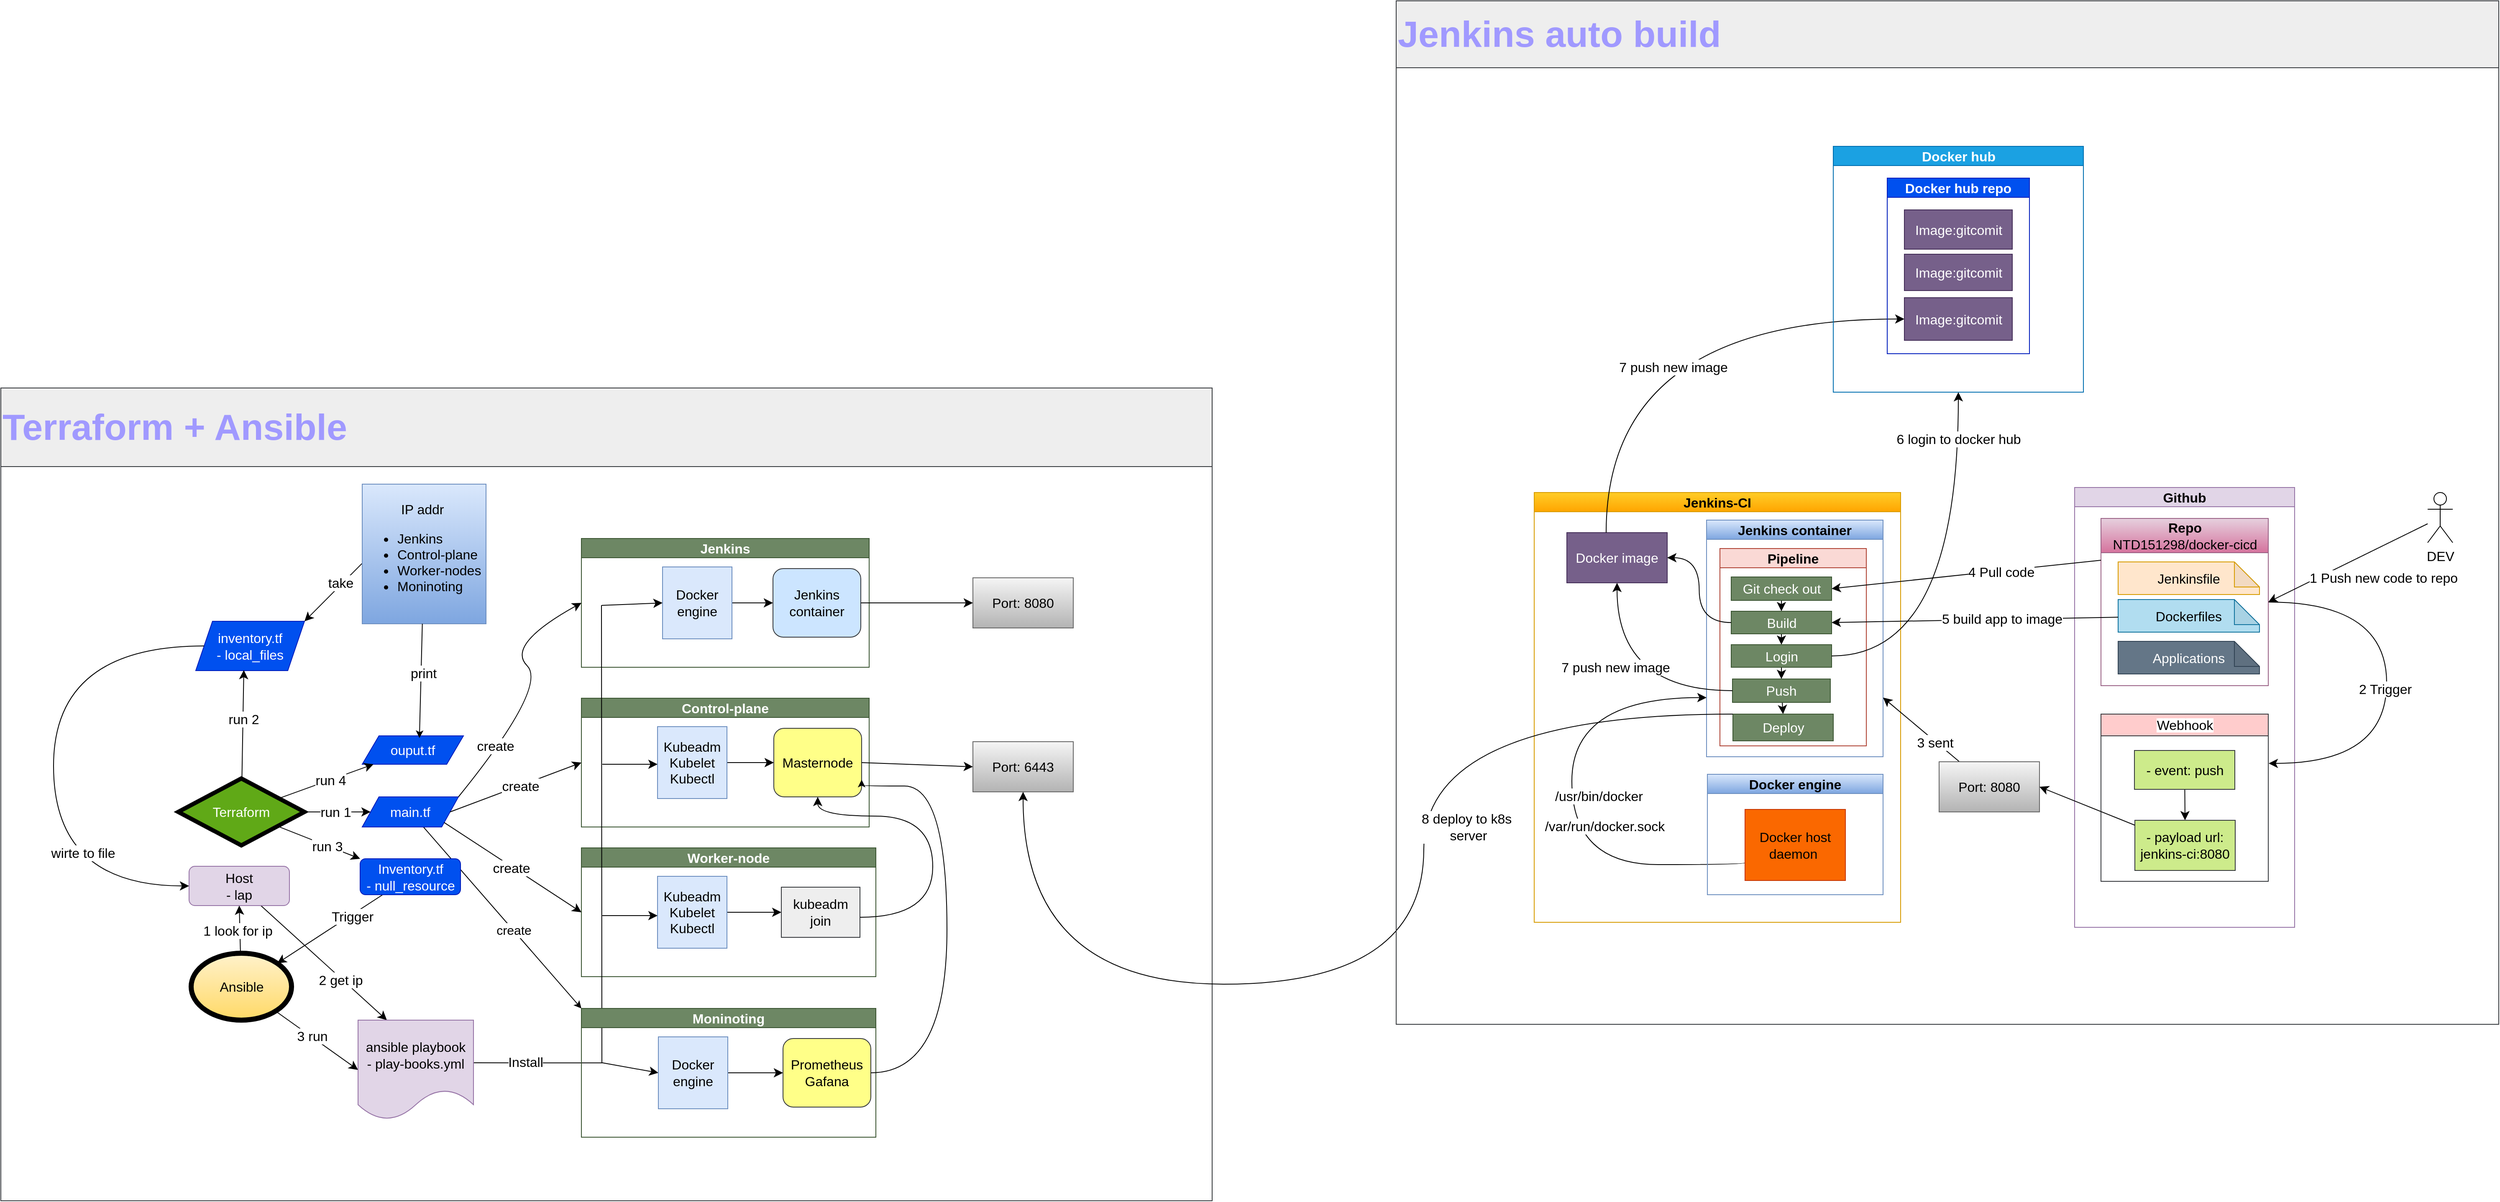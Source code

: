 <mxfile version="22.0.8" type="github">
  <diagram name="Page-1" id="xT8ze41-RCwNz_QJePFk">
    <mxGraphModel dx="4800" dy="4390" grid="0" gridSize="10" guides="1" tooltips="1" connect="1" arrows="1" fold="1" page="0" pageScale="1" pageWidth="850" pageHeight="1100" math="0" shadow="0">
      <root>
        <mxCell id="0" />
        <mxCell id="1" parent="0" />
        <mxCell id="2uOCHiN7XDiaNaDFMzxa-1" value="&lt;font color=&quot;#a099ff&quot; style=&quot;font-size: 44px;&quot;&gt;Terraform + Ansible&lt;/font&gt;" style="swimlane;whiteSpace=wrap;html=1;fontSize=16;startSize=94;align=left;fillColor=#eeeeee;strokeColor=#36393d;" vertex="1" parent="1">
          <mxGeometry x="-306" y="-1410" width="1448" height="972" as="geometry" />
        </mxCell>
        <mxCell id="2uOCHiN7XDiaNaDFMzxa-2" value="Terraform" style="rhombus;whiteSpace=wrap;html=1;fontSize=16;fillColor=#60a917;strokeColor=#000000;fontColor=#ffffff;strokeWidth=5;" vertex="1" parent="2uOCHiN7XDiaNaDFMzxa-1">
          <mxGeometry x="212" y="467" width="151" height="80" as="geometry" />
        </mxCell>
        <mxCell id="2uOCHiN7XDiaNaDFMzxa-3" value="Ansible" style="ellipse;whiteSpace=wrap;html=1;fontSize=16;fillColor=#fff2cc;strokeColor=#000000;gradientColor=#ffd966;strokeWidth=6;" vertex="1" parent="2uOCHiN7XDiaNaDFMzxa-1">
          <mxGeometry x="227.5" y="676" width="120" height="80" as="geometry" />
        </mxCell>
        <mxCell id="2uOCHiN7XDiaNaDFMzxa-4" style="rounded=0;orthogonalLoop=1;jettySize=auto;html=1;entryX=0;entryY=0;entryDx=0;entryDy=0;" edge="1" parent="2uOCHiN7XDiaNaDFMzxa-1" source="2uOCHiN7XDiaNaDFMzxa-6" target="2uOCHiN7XDiaNaDFMzxa-61">
          <mxGeometry relative="1" as="geometry" />
        </mxCell>
        <mxCell id="2uOCHiN7XDiaNaDFMzxa-5" value="&lt;font style=&quot;font-size: 15px;&quot;&gt;create&lt;/font&gt;" style="edgeLabel;html=1;align=center;verticalAlign=middle;resizable=0;points=[];" vertex="1" connectable="0" parent="2uOCHiN7XDiaNaDFMzxa-4">
          <mxGeometry x="0.136" y="1" relative="1" as="geometry">
            <mxPoint as="offset" />
          </mxGeometry>
        </mxCell>
        <mxCell id="2uOCHiN7XDiaNaDFMzxa-6" value="main.tf" style="shape=parallelogram;perimeter=parallelogramPerimeter;whiteSpace=wrap;html=1;fixedSize=1;fontSize=16;fillColor=#0050ef;fontColor=#ffffff;strokeColor=#001DBC;" vertex="1" parent="2uOCHiN7XDiaNaDFMzxa-1">
          <mxGeometry x="432" y="489" width="115" height="36" as="geometry" />
        </mxCell>
        <mxCell id="2uOCHiN7XDiaNaDFMzxa-7" value="r" style="edgeStyle=none;curved=1;rounded=0;orthogonalLoop=1;jettySize=auto;html=1;fontSize=12;startSize=8;endSize=8;" edge="1" parent="2uOCHiN7XDiaNaDFMzxa-1" source="2uOCHiN7XDiaNaDFMzxa-2" target="2uOCHiN7XDiaNaDFMzxa-6">
          <mxGeometry relative="1" as="geometry" />
        </mxCell>
        <mxCell id="2uOCHiN7XDiaNaDFMzxa-8" value="run 1" style="edgeLabel;html=1;align=center;verticalAlign=middle;resizable=0;points=[];fontSize=16;" vertex="1" connectable="0" parent="2uOCHiN7XDiaNaDFMzxa-7">
          <mxGeometry x="-0.102" relative="1" as="geometry">
            <mxPoint x="1" as="offset" />
          </mxGeometry>
        </mxCell>
        <mxCell id="2uOCHiN7XDiaNaDFMzxa-9" value="Jenkins" style="swimlane;whiteSpace=wrap;html=1;fontSize=16;fillColor=#6d8764;strokeColor=#3A5431;fontColor=#ffffff;" vertex="1" parent="2uOCHiN7XDiaNaDFMzxa-1">
          <mxGeometry x="694" y="180" width="344" height="154" as="geometry" />
        </mxCell>
        <mxCell id="2uOCHiN7XDiaNaDFMzxa-10" style="edgeStyle=none;curved=1;rounded=0;orthogonalLoop=1;jettySize=auto;html=1;entryX=0;entryY=0.5;entryDx=0;entryDy=0;fontSize=12;startSize=8;endSize=8;" edge="1" parent="2uOCHiN7XDiaNaDFMzxa-9" source="2uOCHiN7XDiaNaDFMzxa-11" target="2uOCHiN7XDiaNaDFMzxa-12">
          <mxGeometry relative="1" as="geometry" />
        </mxCell>
        <mxCell id="2uOCHiN7XDiaNaDFMzxa-11" value="Docker engine" style="rounded=0;whiteSpace=wrap;html=1;fontSize=16;fillColor=#dae8fc;strokeColor=#6c8ebf;" vertex="1" parent="2uOCHiN7XDiaNaDFMzxa-9">
          <mxGeometry x="97" y="34" width="83" height="86" as="geometry" />
        </mxCell>
        <mxCell id="2uOCHiN7XDiaNaDFMzxa-12" value="Jenkins container" style="rounded=1;whiteSpace=wrap;html=1;fontSize=16;fillColor=#cce5ff;strokeColor=#36393d;" vertex="1" parent="2uOCHiN7XDiaNaDFMzxa-9">
          <mxGeometry x="229" y="36" width="105" height="82" as="geometry" />
        </mxCell>
        <mxCell id="2uOCHiN7XDiaNaDFMzxa-13" value="" style="endArrow=classic;html=1;rounded=0;fontSize=12;startSize=8;endSize=8;curved=1;entryX=0;entryY=0.5;entryDx=0;entryDy=0;" edge="1" parent="2uOCHiN7XDiaNaDFMzxa-9" target="2uOCHiN7XDiaNaDFMzxa-11">
          <mxGeometry width="50" height="50" relative="1" as="geometry">
            <mxPoint x="24" y="80" as="sourcePoint" />
            <mxPoint x="74" y="15" as="targetPoint" />
          </mxGeometry>
        </mxCell>
        <mxCell id="2uOCHiN7XDiaNaDFMzxa-14" value="Port: 8080" style="rounded=0;whiteSpace=wrap;html=1;fontSize=16;fillColor=#f5f5f5;gradientColor=#b3b3b3;strokeColor=#666666;" vertex="1" parent="2uOCHiN7XDiaNaDFMzxa-1">
          <mxGeometry x="1162" y="227" width="120" height="60" as="geometry" />
        </mxCell>
        <mxCell id="2uOCHiN7XDiaNaDFMzxa-15" style="edgeStyle=none;curved=1;rounded=0;orthogonalLoop=1;jettySize=auto;html=1;fontSize=12;startSize=8;endSize=8;entryX=0;entryY=0.5;entryDx=0;entryDy=0;" edge="1" parent="2uOCHiN7XDiaNaDFMzxa-1" source="2uOCHiN7XDiaNaDFMzxa-12" target="2uOCHiN7XDiaNaDFMzxa-14">
          <mxGeometry relative="1" as="geometry">
            <mxPoint x="1062" y="364" as="targetPoint" />
          </mxGeometry>
        </mxCell>
        <mxCell id="2uOCHiN7XDiaNaDFMzxa-16" value="Control-plane" style="swimlane;whiteSpace=wrap;html=1;fontSize=16;fillColor=#6d8764;fontColor=#ffffff;strokeColor=#3A5431;" vertex="1" parent="2uOCHiN7XDiaNaDFMzxa-1">
          <mxGeometry x="694" y="371" width="344" height="154" as="geometry" />
        </mxCell>
        <mxCell id="2uOCHiN7XDiaNaDFMzxa-17" style="edgeStyle=none;curved=1;rounded=0;orthogonalLoop=1;jettySize=auto;html=1;entryX=0;entryY=0.5;entryDx=0;entryDy=0;fontSize=12;startSize=8;endSize=8;" edge="1" parent="2uOCHiN7XDiaNaDFMzxa-16" source="2uOCHiN7XDiaNaDFMzxa-18" target="2uOCHiN7XDiaNaDFMzxa-19">
          <mxGeometry relative="1" as="geometry" />
        </mxCell>
        <mxCell id="2uOCHiN7XDiaNaDFMzxa-18" value="Kubeadm&lt;br&gt;Kubelet&lt;br&gt;Kubectl" style="rounded=0;whiteSpace=wrap;html=1;fontSize=16;fillColor=#dae8fc;strokeColor=#6c8ebf;" vertex="1" parent="2uOCHiN7XDiaNaDFMzxa-16">
          <mxGeometry x="91" y="34" width="83" height="86" as="geometry" />
        </mxCell>
        <mxCell id="2uOCHiN7XDiaNaDFMzxa-19" value="Masternode" style="rounded=1;whiteSpace=wrap;html=1;fontSize=16;fillColor=#ffff88;strokeColor=#36393d;" vertex="1" parent="2uOCHiN7XDiaNaDFMzxa-16">
          <mxGeometry x="230" y="36" width="105" height="82" as="geometry" />
        </mxCell>
        <mxCell id="2uOCHiN7XDiaNaDFMzxa-20" value="" style="endArrow=classic;html=1;rounded=0;fontSize=12;startSize=8;endSize=8;curved=1;" edge="1" parent="2uOCHiN7XDiaNaDFMzxa-16">
          <mxGeometry width="50" height="50" relative="1" as="geometry">
            <mxPoint x="25" y="79" as="sourcePoint" />
            <mxPoint x="91" y="79" as="targetPoint" />
          </mxGeometry>
        </mxCell>
        <mxCell id="2uOCHiN7XDiaNaDFMzxa-21" style="edgeStyle=none;curved=1;rounded=0;orthogonalLoop=1;jettySize=auto;html=1;entryX=0;entryY=0.5;entryDx=0;entryDy=0;fontSize=12;startSize=8;endSize=8;exitX=1;exitY=0.5;exitDx=0;exitDy=0;" edge="1" parent="2uOCHiN7XDiaNaDFMzxa-1" source="2uOCHiN7XDiaNaDFMzxa-6" target="2uOCHiN7XDiaNaDFMzxa-16">
          <mxGeometry relative="1" as="geometry" />
        </mxCell>
        <mxCell id="2uOCHiN7XDiaNaDFMzxa-22" value="create" style="edgeLabel;html=1;align=center;verticalAlign=middle;resizable=0;points=[];fontSize=16;" vertex="1" connectable="0" parent="2uOCHiN7XDiaNaDFMzxa-21">
          <mxGeometry x="0.06" relative="1" as="geometry">
            <mxPoint as="offset" />
          </mxGeometry>
        </mxCell>
        <mxCell id="2uOCHiN7XDiaNaDFMzxa-23" value="" style="curved=1;endArrow=classic;html=1;rounded=0;fontSize=12;startSize=8;endSize=8;exitX=1;exitY=0;exitDx=0;exitDy=0;entryX=0;entryY=0.5;entryDx=0;entryDy=0;" edge="1" parent="2uOCHiN7XDiaNaDFMzxa-1" source="2uOCHiN7XDiaNaDFMzxa-6" target="2uOCHiN7XDiaNaDFMzxa-9">
          <mxGeometry width="50" height="50" relative="1" as="geometry">
            <mxPoint x="604" y="357" as="sourcePoint" />
            <mxPoint x="654" y="307" as="targetPoint" />
            <Array as="points">
              <mxPoint x="654" y="357" />
              <mxPoint x="604" y="307" />
            </Array>
          </mxGeometry>
        </mxCell>
        <mxCell id="2uOCHiN7XDiaNaDFMzxa-24" value="create" style="edgeLabel;html=1;align=center;verticalAlign=middle;resizable=0;points=[];fontSize=16;" vertex="1" connectable="0" parent="2uOCHiN7XDiaNaDFMzxa-23">
          <mxGeometry x="-0.562" y="5" relative="1" as="geometry">
            <mxPoint as="offset" />
          </mxGeometry>
        </mxCell>
        <mxCell id="2uOCHiN7XDiaNaDFMzxa-25" value="Worker-node" style="swimlane;whiteSpace=wrap;html=1;fontSize=16;fillColor=#6d8764;fontColor=#ffffff;strokeColor=#3A5431;" vertex="1" parent="2uOCHiN7XDiaNaDFMzxa-1">
          <mxGeometry x="694" y="550" width="352" height="154" as="geometry" />
        </mxCell>
        <mxCell id="2uOCHiN7XDiaNaDFMzxa-26" style="edgeStyle=none;curved=1;rounded=0;orthogonalLoop=1;jettySize=auto;html=1;entryX=0;entryY=0.5;entryDx=0;entryDy=0;fontSize=12;startSize=8;endSize=8;" edge="1" parent="2uOCHiN7XDiaNaDFMzxa-25" source="2uOCHiN7XDiaNaDFMzxa-27" target="2uOCHiN7XDiaNaDFMzxa-28">
          <mxGeometry relative="1" as="geometry">
            <mxPoint x="230" y="77.0" as="targetPoint" />
          </mxGeometry>
        </mxCell>
        <mxCell id="2uOCHiN7XDiaNaDFMzxa-27" value="Kubeadm&lt;br&gt;Kubelet&lt;br&gt;Kubectl" style="rounded=0;whiteSpace=wrap;html=1;fontSize=16;fillColor=#dae8fc;strokeColor=#6c8ebf;" vertex="1" parent="2uOCHiN7XDiaNaDFMzxa-25">
          <mxGeometry x="91" y="34" width="83" height="86" as="geometry" />
        </mxCell>
        <mxCell id="2uOCHiN7XDiaNaDFMzxa-28" value="kubeadm join" style="rounded=0;whiteSpace=wrap;html=1;fontSize=16;fillColor=#eeeeee;strokeColor=#36393d;" vertex="1" parent="2uOCHiN7XDiaNaDFMzxa-25">
          <mxGeometry x="239" y="47" width="94" height="60" as="geometry" />
        </mxCell>
        <mxCell id="2uOCHiN7XDiaNaDFMzxa-29" value="" style="endArrow=classic;html=1;rounded=0;fontSize=12;startSize=8;endSize=8;curved=1;" edge="1" parent="2uOCHiN7XDiaNaDFMzxa-25">
          <mxGeometry width="50" height="50" relative="1" as="geometry">
            <mxPoint x="25" y="81" as="sourcePoint" />
            <mxPoint x="91" y="81" as="targetPoint" />
          </mxGeometry>
        </mxCell>
        <mxCell id="2uOCHiN7XDiaNaDFMzxa-30" style="edgeStyle=none;curved=1;rounded=0;orthogonalLoop=1;jettySize=auto;html=1;exitX=1;exitY=1;exitDx=0;exitDy=0;entryX=0;entryY=0.5;entryDx=0;entryDy=0;fontSize=12;startSize=8;endSize=8;" edge="1" parent="2uOCHiN7XDiaNaDFMzxa-1" source="2uOCHiN7XDiaNaDFMzxa-6" target="2uOCHiN7XDiaNaDFMzxa-25">
          <mxGeometry relative="1" as="geometry" />
        </mxCell>
        <mxCell id="2uOCHiN7XDiaNaDFMzxa-31" value="create" style="edgeLabel;html=1;align=center;verticalAlign=middle;resizable=0;points=[];fontSize=16;" vertex="1" connectable="0" parent="2uOCHiN7XDiaNaDFMzxa-30">
          <mxGeometry x="-0.018" y="-1" relative="1" as="geometry">
            <mxPoint as="offset" />
          </mxGeometry>
        </mxCell>
        <mxCell id="2uOCHiN7XDiaNaDFMzxa-32" value="Port: 6443" style="rounded=0;whiteSpace=wrap;html=1;fontSize=16;fillColor=#f5f5f5;gradientColor=#b3b3b3;strokeColor=#666666;" vertex="1" parent="2uOCHiN7XDiaNaDFMzxa-1">
          <mxGeometry x="1162" y="423" width="120" height="60" as="geometry" />
        </mxCell>
        <mxCell id="2uOCHiN7XDiaNaDFMzxa-33" style="edgeStyle=none;curved=1;rounded=0;orthogonalLoop=1;jettySize=auto;html=1;fontSize=12;startSize=8;endSize=8;entryX=0;entryY=0.5;entryDx=0;entryDy=0;exitX=1;exitY=0.5;exitDx=0;exitDy=0;" edge="1" parent="2uOCHiN7XDiaNaDFMzxa-1" source="2uOCHiN7XDiaNaDFMzxa-19" target="2uOCHiN7XDiaNaDFMzxa-32">
          <mxGeometry relative="1" as="geometry">
            <mxPoint x="1062" y="560" as="targetPoint" />
            <mxPoint x="1044" y="453" as="sourcePoint" />
          </mxGeometry>
        </mxCell>
        <mxCell id="2uOCHiN7XDiaNaDFMzxa-34" style="edgeStyle=orthogonalEdgeStyle;rounded=0;orthogonalLoop=1;jettySize=auto;html=1;fontSize=12;startSize=8;endSize=8;curved=1;entryX=0.5;entryY=1;entryDx=0;entryDy=0;" edge="1" parent="2uOCHiN7XDiaNaDFMzxa-1" source="2uOCHiN7XDiaNaDFMzxa-28" target="2uOCHiN7XDiaNaDFMzxa-19">
          <mxGeometry relative="1" as="geometry">
            <mxPoint x="1113" y="512" as="targetPoint" />
            <Array as="points">
              <mxPoint x="1114" y="633" />
              <mxPoint x="1114" y="512" />
              <mxPoint x="976" y="512" />
            </Array>
          </mxGeometry>
        </mxCell>
        <mxCell id="2uOCHiN7XDiaNaDFMzxa-35" value="inventory.tf&lt;br&gt;- local_files" style="shape=parallelogram;perimeter=parallelogramPerimeter;whiteSpace=wrap;html=1;fixedSize=1;fontSize=16;fillColor=#0050ef;strokeColor=#001DBC;fontColor=#ffffff;" vertex="1" parent="2uOCHiN7XDiaNaDFMzxa-1">
          <mxGeometry x="233" y="279" width="130" height="59" as="geometry" />
        </mxCell>
        <mxCell id="2uOCHiN7XDiaNaDFMzxa-36" style="edgeStyle=none;curved=1;rounded=0;orthogonalLoop=1;jettySize=auto;html=1;entryX=0.442;entryY=0.989;entryDx=0;entryDy=0;entryPerimeter=0;fontSize=12;startSize=8;endSize=8;" edge="1" parent="2uOCHiN7XDiaNaDFMzxa-1" source="2uOCHiN7XDiaNaDFMzxa-2" target="2uOCHiN7XDiaNaDFMzxa-35">
          <mxGeometry relative="1" as="geometry" />
        </mxCell>
        <mxCell id="2uOCHiN7XDiaNaDFMzxa-37" value="run 2" style="edgeLabel;html=1;align=center;verticalAlign=middle;resizable=0;points=[];fontSize=16;" vertex="1" connectable="0" parent="2uOCHiN7XDiaNaDFMzxa-36">
          <mxGeometry x="0.106" relative="1" as="geometry">
            <mxPoint as="offset" />
          </mxGeometry>
        </mxCell>
        <mxCell id="2uOCHiN7XDiaNaDFMzxa-38" style="edgeStyle=none;curved=1;rounded=0;orthogonalLoop=1;jettySize=auto;html=1;entryX=1;entryY=0;entryDx=0;entryDy=0;fontSize=12;startSize=8;endSize=8;exitX=0.013;exitY=0.555;exitDx=0;exitDy=0;exitPerimeter=0;" edge="1" parent="2uOCHiN7XDiaNaDFMzxa-1" source="2uOCHiN7XDiaNaDFMzxa-40" target="2uOCHiN7XDiaNaDFMzxa-35">
          <mxGeometry relative="1" as="geometry" />
        </mxCell>
        <mxCell id="2uOCHiN7XDiaNaDFMzxa-39" value="take" style="edgeLabel;html=1;align=center;verticalAlign=middle;resizable=0;points=[];fontSize=16;" vertex="1" connectable="0" parent="2uOCHiN7XDiaNaDFMzxa-38">
          <mxGeometry x="-0.232" y="-2" relative="1" as="geometry">
            <mxPoint y="-1" as="offset" />
          </mxGeometry>
        </mxCell>
        <mxCell id="2uOCHiN7XDiaNaDFMzxa-40" value="&lt;div style=&quot;text-align: center;&quot;&gt;&lt;span style=&quot;background-color: initial;&quot;&gt;IP addr&lt;/span&gt;&lt;/div&gt;&lt;ul&gt;&lt;li&gt;&lt;span style=&quot;background-color: initial;&quot;&gt;Jenkins&lt;/span&gt;&lt;/li&gt;&lt;li&gt;&lt;span style=&quot;background-color: initial;&quot;&gt;Control-plane&lt;/span&gt;&lt;/li&gt;&lt;li&gt;&lt;span style=&quot;background-color: initial;&quot;&gt;Worker-nodes&lt;/span&gt;&lt;/li&gt;&lt;li&gt;&lt;span style=&quot;background-color: initial;&quot;&gt;Moninoting&lt;/span&gt;&lt;/li&gt;&lt;/ul&gt;" style="rounded=0;whiteSpace=wrap;html=1;fontSize=16;fillColor=#dae8fc;gradientColor=#7ea6e0;strokeColor=#6c8ebf;align=left;" vertex="1" parent="2uOCHiN7XDiaNaDFMzxa-1">
          <mxGeometry x="432" y="115" width="148" height="167" as="geometry" />
        </mxCell>
        <mxCell id="2uOCHiN7XDiaNaDFMzxa-41" style="edgeStyle=none;curved=1;rounded=0;orthogonalLoop=1;jettySize=auto;html=1;fontSize=12;startSize=8;endSize=8;entryX=0.25;entryY=0;entryDx=0;entryDy=0;" edge="1" parent="2uOCHiN7XDiaNaDFMzxa-1" source="2uOCHiN7XDiaNaDFMzxa-43" target="2uOCHiN7XDiaNaDFMzxa-60">
          <mxGeometry relative="1" as="geometry">
            <mxPoint x="458" y="702.731" as="targetPoint" />
          </mxGeometry>
        </mxCell>
        <mxCell id="2uOCHiN7XDiaNaDFMzxa-42" value="2 get ip" style="edgeLabel;html=1;align=center;verticalAlign=middle;resizable=0;points=[];fontSize=16;" vertex="1" connectable="0" parent="2uOCHiN7XDiaNaDFMzxa-41">
          <mxGeometry x="0.282" y="-2" relative="1" as="geometry">
            <mxPoint y="-1" as="offset" />
          </mxGeometry>
        </mxCell>
        <mxCell id="2uOCHiN7XDiaNaDFMzxa-43" value="Host&lt;br&gt;- lap" style="rounded=1;whiteSpace=wrap;html=1;fontSize=16;fillColor=#e1d5e7;strokeColor=#9673a6;" vertex="1" parent="2uOCHiN7XDiaNaDFMzxa-1">
          <mxGeometry x="225" y="572" width="120" height="47" as="geometry" />
        </mxCell>
        <mxCell id="2uOCHiN7XDiaNaDFMzxa-44" style="edgeStyle=none;curved=1;rounded=0;orthogonalLoop=1;jettySize=auto;html=1;entryX=0.5;entryY=1;entryDx=0;entryDy=0;fontSize=12;startSize=8;endSize=8;" edge="1" parent="2uOCHiN7XDiaNaDFMzxa-1" source="2uOCHiN7XDiaNaDFMzxa-3" target="2uOCHiN7XDiaNaDFMzxa-43">
          <mxGeometry relative="1" as="geometry" />
        </mxCell>
        <mxCell id="2uOCHiN7XDiaNaDFMzxa-45" value="1 look for ip" style="edgeLabel;html=1;align=center;verticalAlign=middle;resizable=0;points=[];fontSize=16;" vertex="1" connectable="0" parent="2uOCHiN7XDiaNaDFMzxa-44">
          <mxGeometry x="-0.031" y="3" relative="1" as="geometry">
            <mxPoint as="offset" />
          </mxGeometry>
        </mxCell>
        <mxCell id="2uOCHiN7XDiaNaDFMzxa-46" style="edgeStyle=orthogonalEdgeStyle;curved=1;rounded=0;orthogonalLoop=1;jettySize=auto;html=1;fontSize=12;startSize=8;endSize=8;entryX=0;entryY=0.5;entryDx=0;entryDy=0;" edge="1" parent="2uOCHiN7XDiaNaDFMzxa-1" source="2uOCHiN7XDiaNaDFMzxa-35" target="2uOCHiN7XDiaNaDFMzxa-43">
          <mxGeometry relative="1" as="geometry">
            <mxPoint x="63.238" y="569.524" as="targetPoint" />
            <Array as="points">
              <mxPoint x="63" y="308" />
              <mxPoint x="63" y="596" />
            </Array>
          </mxGeometry>
        </mxCell>
        <mxCell id="2uOCHiN7XDiaNaDFMzxa-47" value="wirte to file" style="edgeLabel;html=1;align=center;verticalAlign=middle;resizable=0;points=[];fontSize=16;" vertex="1" connectable="0" parent="2uOCHiN7XDiaNaDFMzxa-46">
          <mxGeometry x="0.36" y="35" relative="1" as="geometry">
            <mxPoint as="offset" />
          </mxGeometry>
        </mxCell>
        <mxCell id="2uOCHiN7XDiaNaDFMzxa-48" style="edgeStyle=none;curved=1;rounded=0;orthogonalLoop=1;jettySize=auto;html=1;fontSize=12;startSize=8;endSize=8;" edge="1" parent="2uOCHiN7XDiaNaDFMzxa-1" source="2uOCHiN7XDiaNaDFMzxa-50" target="2uOCHiN7XDiaNaDFMzxa-3">
          <mxGeometry relative="1" as="geometry" />
        </mxCell>
        <mxCell id="2uOCHiN7XDiaNaDFMzxa-49" value="Trigger" style="edgeLabel;html=1;align=center;verticalAlign=middle;resizable=0;points=[];fontSize=16;" vertex="1" connectable="0" parent="2uOCHiN7XDiaNaDFMzxa-48">
          <mxGeometry x="-0.385" y="1" relative="1" as="geometry">
            <mxPoint x="1" as="offset" />
          </mxGeometry>
        </mxCell>
        <mxCell id="2uOCHiN7XDiaNaDFMzxa-50" value="Inventory.tf&lt;br&gt;- null_resource" style="rounded=1;whiteSpace=wrap;html=1;fontSize=16;fillColor=#0050ef;fontColor=#ffffff;strokeColor=#001DBC;" vertex="1" parent="2uOCHiN7XDiaNaDFMzxa-1">
          <mxGeometry x="429.5" y="563" width="120" height="43" as="geometry" />
        </mxCell>
        <mxCell id="2uOCHiN7XDiaNaDFMzxa-51" style="edgeStyle=none;curved=1;rounded=0;orthogonalLoop=1;jettySize=auto;html=1;fontSize=12;startSize=8;endSize=8;entryX=0;entryY=0.5;entryDx=0;entryDy=0;" edge="1" parent="2uOCHiN7XDiaNaDFMzxa-1" source="2uOCHiN7XDiaNaDFMzxa-3" target="2uOCHiN7XDiaNaDFMzxa-60">
          <mxGeometry relative="1" as="geometry">
            <mxPoint x="459" y="735" as="targetPoint" />
          </mxGeometry>
        </mxCell>
        <mxCell id="2uOCHiN7XDiaNaDFMzxa-52" value="3 run" style="edgeLabel;html=1;align=center;verticalAlign=middle;resizable=0;points=[];fontSize=16;" vertex="1" connectable="0" parent="2uOCHiN7XDiaNaDFMzxa-51">
          <mxGeometry x="-0.134" y="1" relative="1" as="geometry">
            <mxPoint as="offset" />
          </mxGeometry>
        </mxCell>
        <mxCell id="2uOCHiN7XDiaNaDFMzxa-53" value="" style="endArrow=none;html=1;rounded=0;fontSize=12;exitX=1;exitY=0.429;exitDx=0;exitDy=0;exitPerimeter=0;edgeStyle=orthogonalEdgeStyle;" edge="1" parent="2uOCHiN7XDiaNaDFMzxa-1" source="2uOCHiN7XDiaNaDFMzxa-60">
          <mxGeometry width="50" height="50" relative="1" as="geometry">
            <mxPoint x="595.586" y="736.218" as="sourcePoint" />
            <mxPoint x="718" y="260" as="targetPoint" />
          </mxGeometry>
        </mxCell>
        <mxCell id="2uOCHiN7XDiaNaDFMzxa-54" value="Install" style="edgeLabel;html=1;align=center;verticalAlign=middle;resizable=0;points=[];fontSize=16;" vertex="1" connectable="0" parent="2uOCHiN7XDiaNaDFMzxa-53">
          <mxGeometry x="-0.825" y="1" relative="1" as="geometry">
            <mxPoint as="offset" />
          </mxGeometry>
        </mxCell>
        <mxCell id="2uOCHiN7XDiaNaDFMzxa-55" value="ouput.tf" style="shape=parallelogram;perimeter=parallelogramPerimeter;whiteSpace=wrap;html=1;fixedSize=1;fontSize=16;fillColor=#0050ef;fontColor=#ffffff;strokeColor=#001DBC;" vertex="1" parent="2uOCHiN7XDiaNaDFMzxa-1">
          <mxGeometry x="432" y="416" width="121" height="34" as="geometry" />
        </mxCell>
        <mxCell id="2uOCHiN7XDiaNaDFMzxa-56" style="edgeStyle=none;curved=1;rounded=0;orthogonalLoop=1;jettySize=auto;html=1;entryX=0;entryY=0;entryDx=0;entryDy=0;fontSize=12;startSize=8;endSize=8;" edge="1" parent="2uOCHiN7XDiaNaDFMzxa-1" source="2uOCHiN7XDiaNaDFMzxa-2" target="2uOCHiN7XDiaNaDFMzxa-50">
          <mxGeometry relative="1" as="geometry" />
        </mxCell>
        <mxCell id="2uOCHiN7XDiaNaDFMzxa-57" value="run 3" style="edgeLabel;html=1;align=center;verticalAlign=middle;resizable=0;points=[];fontSize=16;" vertex="1" connectable="0" parent="2uOCHiN7XDiaNaDFMzxa-56">
          <mxGeometry x="0.199" relative="1" as="geometry">
            <mxPoint as="offset" />
          </mxGeometry>
        </mxCell>
        <mxCell id="2uOCHiN7XDiaNaDFMzxa-58" style="edgeStyle=none;curved=1;rounded=0;orthogonalLoop=1;jettySize=auto;html=1;fontSize=12;startSize=8;endSize=8;" edge="1" parent="2uOCHiN7XDiaNaDFMzxa-1" source="2uOCHiN7XDiaNaDFMzxa-2" target="2uOCHiN7XDiaNaDFMzxa-55">
          <mxGeometry relative="1" as="geometry" />
        </mxCell>
        <mxCell id="2uOCHiN7XDiaNaDFMzxa-59" value="run 4" style="edgeLabel;html=1;align=center;verticalAlign=middle;resizable=0;points=[];fontSize=16;" vertex="1" connectable="0" parent="2uOCHiN7XDiaNaDFMzxa-58">
          <mxGeometry x="0.084" relative="1" as="geometry">
            <mxPoint as="offset" />
          </mxGeometry>
        </mxCell>
        <mxCell id="2uOCHiN7XDiaNaDFMzxa-60" value="ansible playbook&lt;br&gt;- play-books.yml" style="shape=document;whiteSpace=wrap;html=1;boundedLbl=1;fontSize=16;fillColor=#e1d5e7;strokeColor=#9673a6;" vertex="1" parent="2uOCHiN7XDiaNaDFMzxa-1">
          <mxGeometry x="427" y="756" width="138" height="119" as="geometry" />
        </mxCell>
        <mxCell id="2uOCHiN7XDiaNaDFMzxa-61" value="Moninoting" style="swimlane;whiteSpace=wrap;html=1;fontSize=16;fillColor=#6d8764;fontColor=#ffffff;strokeColor=#3A5431;" vertex="1" parent="2uOCHiN7XDiaNaDFMzxa-1">
          <mxGeometry x="694" y="742" width="352" height="154" as="geometry" />
        </mxCell>
        <mxCell id="2uOCHiN7XDiaNaDFMzxa-62" style="edgeStyle=none;curved=1;rounded=0;orthogonalLoop=1;jettySize=auto;html=1;entryX=0;entryY=0.5;entryDx=0;entryDy=0;fontSize=12;startSize=8;endSize=8;exitX=1;exitY=0.5;exitDx=0;exitDy=0;" edge="1" parent="2uOCHiN7XDiaNaDFMzxa-61" source="2uOCHiN7XDiaNaDFMzxa-64" target="2uOCHiN7XDiaNaDFMzxa-65">
          <mxGeometry relative="1" as="geometry">
            <mxPoint x="239" y="77" as="targetPoint" />
            <mxPoint x="174" y="77" as="sourcePoint" />
          </mxGeometry>
        </mxCell>
        <mxCell id="2uOCHiN7XDiaNaDFMzxa-63" value="" style="endArrow=classic;html=1;rounded=0;fontSize=12;startSize=8;endSize=8;curved=1;entryX=0;entryY=0.5;entryDx=0;entryDy=0;" edge="1" parent="2uOCHiN7XDiaNaDFMzxa-61" target="2uOCHiN7XDiaNaDFMzxa-64">
          <mxGeometry width="50" height="50" relative="1" as="geometry">
            <mxPoint x="25" y="65" as="sourcePoint" />
            <mxPoint x="91" y="81" as="targetPoint" />
          </mxGeometry>
        </mxCell>
        <mxCell id="2uOCHiN7XDiaNaDFMzxa-64" value="Docker engine" style="rounded=0;whiteSpace=wrap;html=1;fontSize=16;fillColor=#dae8fc;strokeColor=#6c8ebf;" vertex="1" parent="2uOCHiN7XDiaNaDFMzxa-61">
          <mxGeometry x="92" y="34" width="83" height="86" as="geometry" />
        </mxCell>
        <mxCell id="2uOCHiN7XDiaNaDFMzxa-65" value="Prometheus&lt;br&gt;Gafana" style="rounded=1;whiteSpace=wrap;html=1;fontSize=16;fillColor=#ffff88;strokeColor=#36393d;" vertex="1" parent="2uOCHiN7XDiaNaDFMzxa-61">
          <mxGeometry x="241" y="36" width="105" height="82" as="geometry" />
        </mxCell>
        <mxCell id="2uOCHiN7XDiaNaDFMzxa-66" style="rounded=0;orthogonalLoop=1;jettySize=auto;html=1;entryX=0.565;entryY=0.076;entryDx=0;entryDy=0;entryPerimeter=0;" edge="1" parent="2uOCHiN7XDiaNaDFMzxa-1" source="2uOCHiN7XDiaNaDFMzxa-40" target="2uOCHiN7XDiaNaDFMzxa-55">
          <mxGeometry relative="1" as="geometry" />
        </mxCell>
        <mxCell id="2uOCHiN7XDiaNaDFMzxa-67" value="&lt;font style=&quot;font-size: 16px;&quot;&gt;print&lt;/font&gt;" style="edgeLabel;html=1;align=center;verticalAlign=middle;resizable=0;points=[];" vertex="1" connectable="0" parent="2uOCHiN7XDiaNaDFMzxa-66">
          <mxGeometry x="-0.154" y="2" relative="1" as="geometry">
            <mxPoint y="1" as="offset" />
          </mxGeometry>
        </mxCell>
        <mxCell id="2uOCHiN7XDiaNaDFMzxa-68" style="edgeStyle=orthogonalEdgeStyle;rounded=0;orthogonalLoop=1;jettySize=auto;html=1;entryX=1;entryY=0.75;entryDx=0;entryDy=0;curved=1;" edge="1" parent="2uOCHiN7XDiaNaDFMzxa-1" source="2uOCHiN7XDiaNaDFMzxa-65" target="2uOCHiN7XDiaNaDFMzxa-19">
          <mxGeometry relative="1" as="geometry">
            <Array as="points">
              <mxPoint x="1131" y="819" />
              <mxPoint x="1131" y="476" />
              <mxPoint x="1029" y="476" />
            </Array>
          </mxGeometry>
        </mxCell>
        <mxCell id="2uOCHiN7XDiaNaDFMzxa-69" value="Github" style="swimlane;whiteSpace=wrap;html=1;fontSize=16;fillColor=#e1d5e7;strokeColor=#9673a6;" vertex="1" parent="1">
          <mxGeometry x="2173" y="-1291" width="263" height="526" as="geometry" />
        </mxCell>
        <mxCell id="2uOCHiN7XDiaNaDFMzxa-70" style="edgeStyle=orthogonalEdgeStyle;curved=1;rounded=0;orthogonalLoop=1;jettySize=auto;html=1;fontSize=12;startSize=8;endSize=8;" edge="1" parent="2uOCHiN7XDiaNaDFMzxa-69" source="2uOCHiN7XDiaNaDFMzxa-72">
          <mxGeometry relative="1" as="geometry">
            <mxPoint x="232" y="330" as="targetPoint" />
            <Array as="points">
              <mxPoint x="373" y="137" />
              <mxPoint x="373" y="330" />
              <mxPoint x="232" y="330" />
            </Array>
          </mxGeometry>
        </mxCell>
        <mxCell id="2uOCHiN7XDiaNaDFMzxa-71" value="2 Trigger" style="edgeLabel;html=1;align=center;verticalAlign=middle;resizable=0;points=[];fontSize=16;" vertex="1" connectable="0" parent="2uOCHiN7XDiaNaDFMzxa-70">
          <mxGeometry x="0.033" y="-2" relative="1" as="geometry">
            <mxPoint as="offset" />
          </mxGeometry>
        </mxCell>
        <mxCell id="2uOCHiN7XDiaNaDFMzxa-72" value="Repo&lt;br style=&quot;border-color: var(--border-color); font-weight: 400;&quot;&gt;&lt;span style=&quot;font-weight: 400;&quot;&gt;NTD151298/docker-cicd&lt;/span&gt;" style="swimlane;whiteSpace=wrap;html=1;fontSize=16;startSize=41;fillColor=#e6d0de;gradientColor=#d5739d;strokeColor=#996185;" vertex="1" parent="2uOCHiN7XDiaNaDFMzxa-69">
          <mxGeometry x="31.5" y="37" width="200" height="200" as="geometry" />
        </mxCell>
        <mxCell id="2uOCHiN7XDiaNaDFMzxa-73" value="Jenkinsfile" style="shape=note;whiteSpace=wrap;html=1;backgroundOutline=1;darkOpacity=0.05;fontSize=16;fillColor=#ffe6cc;strokeColor=#d79b00;" vertex="1" parent="2uOCHiN7XDiaNaDFMzxa-72">
          <mxGeometry x="20.5" y="52" width="169" height="39" as="geometry" />
        </mxCell>
        <mxCell id="2uOCHiN7XDiaNaDFMzxa-74" value="Dockerfiles" style="shape=note;whiteSpace=wrap;html=1;backgroundOutline=1;darkOpacity=0.05;fontSize=16;fillColor=#b1ddf0;strokeColor=#10739e;" vertex="1" parent="2uOCHiN7XDiaNaDFMzxa-72">
          <mxGeometry x="20.5" y="97" width="169" height="39" as="geometry" />
        </mxCell>
        <mxCell id="2uOCHiN7XDiaNaDFMzxa-75" value="Applications" style="shape=note;whiteSpace=wrap;html=1;backgroundOutline=1;darkOpacity=0.05;fontSize=16;fillColor=#647687;fontColor=#ffffff;strokeColor=#314354;" vertex="1" parent="2uOCHiN7XDiaNaDFMzxa-72">
          <mxGeometry x="20.5" y="147" width="169" height="39" as="geometry" />
        </mxCell>
        <mxCell id="2uOCHiN7XDiaNaDFMzxa-76" value="&lt;span style=&quot;color: rgb(0, 0, 0); font-family: Helvetica; font-size: 16px; font-style: normal; font-variant-ligatures: normal; font-variant-caps: normal; font-weight: 400; letter-spacing: normal; orphans: 2; text-align: center; text-indent: 0px; text-transform: none; widows: 2; word-spacing: 0px; -webkit-text-stroke-width: 0px; background-color: rgb(255, 255, 255); text-decoration-thickness: initial; text-decoration-style: initial; text-decoration-color: initial; float: none; display: inline !important;&quot;&gt;Webhook&lt;/span&gt;" style="swimlane;whiteSpace=wrap;html=1;fontSize=16;startSize=26;fillColor=#ffcccc;strokeColor=#36393d;" vertex="1" parent="2uOCHiN7XDiaNaDFMzxa-69">
          <mxGeometry x="31.5" y="271" width="200" height="200" as="geometry" />
        </mxCell>
        <mxCell id="2uOCHiN7XDiaNaDFMzxa-77" style="edgeStyle=none;curved=1;rounded=0;orthogonalLoop=1;jettySize=auto;html=1;entryX=0.5;entryY=0;entryDx=0;entryDy=0;fontSize=12;startSize=8;endSize=8;" edge="1" parent="2uOCHiN7XDiaNaDFMzxa-76" source="2uOCHiN7XDiaNaDFMzxa-78" target="2uOCHiN7XDiaNaDFMzxa-79">
          <mxGeometry relative="1" as="geometry" />
        </mxCell>
        <mxCell id="2uOCHiN7XDiaNaDFMzxa-78" value="- event: push&lt;br style=&quot;border-color: var(--border-color);&quot;&gt;" style="rounded=0;whiteSpace=wrap;html=1;fontSize=16;fillColor=#cdeb8b;strokeColor=#36393d;" vertex="1" parent="2uOCHiN7XDiaNaDFMzxa-76">
          <mxGeometry x="40" y="43.5" width="120" height="46.5" as="geometry" />
        </mxCell>
        <mxCell id="2uOCHiN7XDiaNaDFMzxa-79" value="- payload url:&lt;br style=&quot;border-color: var(--border-color);&quot;&gt;jenkins-ci:8080" style="rounded=0;whiteSpace=wrap;html=1;fontSize=16;fillColor=#cdeb8b;strokeColor=#36393d;" vertex="1" parent="2uOCHiN7XDiaNaDFMzxa-76">
          <mxGeometry x="40.5" y="127" width="120" height="60" as="geometry" />
        </mxCell>
        <mxCell id="2uOCHiN7XDiaNaDFMzxa-80" value="Jenkins-CI" style="swimlane;whiteSpace=wrap;html=1;fontSize=16;fillColor=#ffcd28;strokeColor=#d79b00;gradientColor=#ffa500;" vertex="1" parent="1">
          <mxGeometry x="1527" y="-1285" width="438" height="514" as="geometry" />
        </mxCell>
        <mxCell id="2uOCHiN7XDiaNaDFMzxa-81" value="Jenkins container" style="swimlane;whiteSpace=wrap;html=1;fontSize=16;fillColor=#dae8fc;gradientColor=#7ea6e0;strokeColor=#6c8ebf;" vertex="1" parent="2uOCHiN7XDiaNaDFMzxa-80">
          <mxGeometry x="206" y="33" width="211" height="283" as="geometry" />
        </mxCell>
        <mxCell id="2uOCHiN7XDiaNaDFMzxa-82" value="Pipeline" style="swimlane;whiteSpace=wrap;html=1;fontSize=16;fillColor=#fad9d5;strokeColor=#ae4132;" vertex="1" parent="2uOCHiN7XDiaNaDFMzxa-81">
          <mxGeometry x="16" y="34" width="175" height="236" as="geometry" />
        </mxCell>
        <mxCell id="2uOCHiN7XDiaNaDFMzxa-83" style="edgeStyle=none;curved=1;rounded=0;orthogonalLoop=1;jettySize=auto;html=1;entryX=0.5;entryY=0;entryDx=0;entryDy=0;fontSize=12;startSize=8;endSize=8;" edge="1" parent="2uOCHiN7XDiaNaDFMzxa-82" source="2uOCHiN7XDiaNaDFMzxa-84" target="2uOCHiN7XDiaNaDFMzxa-86">
          <mxGeometry relative="1" as="geometry" />
        </mxCell>
        <mxCell id="2uOCHiN7XDiaNaDFMzxa-84" value="Git check out" style="rounded=0;whiteSpace=wrap;html=1;fontSize=16;fillColor=#6d8764;fontColor=#ffffff;strokeColor=#3A5431;" vertex="1" parent="2uOCHiN7XDiaNaDFMzxa-82">
          <mxGeometry x="13.5" y="34" width="120" height="28" as="geometry" />
        </mxCell>
        <mxCell id="2uOCHiN7XDiaNaDFMzxa-85" style="edgeStyle=none;curved=1;rounded=0;orthogonalLoop=1;jettySize=auto;html=1;entryX=0.5;entryY=0;entryDx=0;entryDy=0;fontSize=12;startSize=8;endSize=8;" edge="1" parent="2uOCHiN7XDiaNaDFMzxa-82" source="2uOCHiN7XDiaNaDFMzxa-86" target="2uOCHiN7XDiaNaDFMzxa-88">
          <mxGeometry relative="1" as="geometry" />
        </mxCell>
        <mxCell id="2uOCHiN7XDiaNaDFMzxa-86" value="Build" style="rounded=0;whiteSpace=wrap;html=1;fontSize=16;fillColor=#6d8764;fontColor=#ffffff;strokeColor=#3A5431;" vertex="1" parent="2uOCHiN7XDiaNaDFMzxa-82">
          <mxGeometry x="13.5" y="75" width="120" height="27" as="geometry" />
        </mxCell>
        <mxCell id="2uOCHiN7XDiaNaDFMzxa-87" style="edgeStyle=none;curved=1;rounded=0;orthogonalLoop=1;jettySize=auto;html=1;entryX=0.5;entryY=0;entryDx=0;entryDy=0;fontSize=12;startSize=8;endSize=8;" edge="1" parent="2uOCHiN7XDiaNaDFMzxa-82" source="2uOCHiN7XDiaNaDFMzxa-88" target="2uOCHiN7XDiaNaDFMzxa-90">
          <mxGeometry relative="1" as="geometry" />
        </mxCell>
        <mxCell id="2uOCHiN7XDiaNaDFMzxa-88" value="Login" style="rounded=0;whiteSpace=wrap;html=1;fontSize=16;fillColor=#6d8764;fontColor=#ffffff;strokeColor=#3A5431;" vertex="1" parent="2uOCHiN7XDiaNaDFMzxa-82">
          <mxGeometry x="13.5" y="115" width="120" height="27" as="geometry" />
        </mxCell>
        <mxCell id="2uOCHiN7XDiaNaDFMzxa-89" style="edgeStyle=none;curved=1;rounded=0;orthogonalLoop=1;jettySize=auto;html=1;entryX=0.5;entryY=0;entryDx=0;entryDy=0;fontSize=12;startSize=8;endSize=8;" edge="1" parent="2uOCHiN7XDiaNaDFMzxa-82" source="2uOCHiN7XDiaNaDFMzxa-90" target="2uOCHiN7XDiaNaDFMzxa-91">
          <mxGeometry relative="1" as="geometry" />
        </mxCell>
        <mxCell id="2uOCHiN7XDiaNaDFMzxa-90" value="Push" style="rounded=0;whiteSpace=wrap;html=1;fontSize=16;fillColor=#6d8764;fontColor=#ffffff;strokeColor=#3A5431;" vertex="1" parent="2uOCHiN7XDiaNaDFMzxa-82">
          <mxGeometry x="15" y="156" width="117" height="28" as="geometry" />
        </mxCell>
        <mxCell id="2uOCHiN7XDiaNaDFMzxa-91" value="Deploy" style="rounded=0;whiteSpace=wrap;html=1;fontSize=16;fillColor=#6d8764;fontColor=#ffffff;strokeColor=#3A5431;" vertex="1" parent="2uOCHiN7XDiaNaDFMzxa-82">
          <mxGeometry x="15.5" y="198" width="120" height="32" as="geometry" />
        </mxCell>
        <mxCell id="2uOCHiN7XDiaNaDFMzxa-92" style="edgeStyle=orthogonalEdgeStyle;curved=1;rounded=0;orthogonalLoop=1;jettySize=auto;html=1;fontSize=12;startSize=8;endSize=8;entryX=0;entryY=0.75;entryDx=0;entryDy=0;exitX=0;exitY=0.75;exitDx=0;exitDy=0;" edge="1" parent="2uOCHiN7XDiaNaDFMzxa-80" source="2uOCHiN7XDiaNaDFMzxa-96" target="2uOCHiN7XDiaNaDFMzxa-81">
          <mxGeometry relative="1" as="geometry">
            <mxPoint x="109" y="240" as="targetPoint" />
            <Array as="points">
              <mxPoint x="252" y="445" />
              <mxPoint x="45" y="445" />
              <mxPoint x="45" y="245" />
            </Array>
          </mxGeometry>
        </mxCell>
        <mxCell id="2uOCHiN7XDiaNaDFMzxa-93" value="/usr/bin/docker" style="edgeLabel;html=1;align=center;verticalAlign=middle;resizable=0;points=[];fontSize=16;" vertex="1" connectable="0" parent="2uOCHiN7XDiaNaDFMzxa-92">
          <mxGeometry x="0.058" y="-2" relative="1" as="geometry">
            <mxPoint x="30" y="10" as="offset" />
          </mxGeometry>
        </mxCell>
        <mxCell id="2uOCHiN7XDiaNaDFMzxa-94" value="/var/run/docker.sock" style="edgeLabel;html=1;align=center;verticalAlign=middle;resizable=0;points=[];fontSize=16;rotation=0;" vertex="1" connectable="0" parent="2uOCHiN7XDiaNaDFMzxa-92">
          <mxGeometry x="-0.099" y="-2" relative="1" as="geometry">
            <mxPoint x="37" y="1" as="offset" />
          </mxGeometry>
        </mxCell>
        <mxCell id="2uOCHiN7XDiaNaDFMzxa-95" value="Docker engine" style="swimlane;whiteSpace=wrap;html=1;fontSize=16;fillColor=#dae8fc;gradientColor=#7ea6e0;strokeColor=#6c8ebf;" vertex="1" parent="2uOCHiN7XDiaNaDFMzxa-80">
          <mxGeometry x="207" y="337" width="210" height="144" as="geometry" />
        </mxCell>
        <mxCell id="2uOCHiN7XDiaNaDFMzxa-96" value="Docker host daemon&amp;nbsp;" style="rounded=0;whiteSpace=wrap;html=1;fontSize=16;fillColor=#fa6800;fontColor=#000000;strokeColor=#C73500;" vertex="1" parent="2uOCHiN7XDiaNaDFMzxa-95">
          <mxGeometry x="45" y="42" width="120" height="85" as="geometry" />
        </mxCell>
        <mxCell id="2uOCHiN7XDiaNaDFMzxa-97" value="Docker image" style="rounded=0;whiteSpace=wrap;html=1;fontSize=16;fillColor=#76608a;fontColor=#ffffff;strokeColor=#432D57;" vertex="1" parent="2uOCHiN7XDiaNaDFMzxa-80">
          <mxGeometry x="39" y="48" width="120" height="60" as="geometry" />
        </mxCell>
        <mxCell id="2uOCHiN7XDiaNaDFMzxa-98" style="edgeStyle=orthogonalEdgeStyle;curved=1;rounded=0;orthogonalLoop=1;jettySize=auto;html=1;entryX=1;entryY=0.5;entryDx=0;entryDy=0;fontSize=12;startSize=8;endSize=8;" edge="1" parent="2uOCHiN7XDiaNaDFMzxa-80" source="2uOCHiN7XDiaNaDFMzxa-86" target="2uOCHiN7XDiaNaDFMzxa-97">
          <mxGeometry relative="1" as="geometry" />
        </mxCell>
        <mxCell id="2uOCHiN7XDiaNaDFMzxa-99" style="edgeStyle=orthogonalEdgeStyle;curved=1;rounded=0;orthogonalLoop=1;jettySize=auto;html=1;fontSize=12;startSize=8;endSize=8;entryX=0.5;entryY=1;entryDx=0;entryDy=0;" edge="1" parent="2uOCHiN7XDiaNaDFMzxa-80" source="2uOCHiN7XDiaNaDFMzxa-90" target="2uOCHiN7XDiaNaDFMzxa-97">
          <mxGeometry relative="1" as="geometry">
            <mxPoint x="82.778" y="172.444" as="targetPoint" />
          </mxGeometry>
        </mxCell>
        <mxCell id="2uOCHiN7XDiaNaDFMzxa-100" value="7 push new image" style="edgeLabel;html=1;align=center;verticalAlign=middle;resizable=0;points=[];fontSize=16;" vertex="1" connectable="0" parent="2uOCHiN7XDiaNaDFMzxa-99">
          <mxGeometry x="-0.136" y="-29" relative="1" as="geometry">
            <mxPoint x="-25" y="1" as="offset" />
          </mxGeometry>
        </mxCell>
        <mxCell id="2uOCHiN7XDiaNaDFMzxa-101" style="edgeStyle=orthogonalEdgeStyle;curved=1;rounded=0;orthogonalLoop=1;jettySize=auto;html=1;fontSize=12;startSize=8;endSize=8;entryX=0.5;entryY=1;entryDx=0;entryDy=0;" edge="1" parent="1" source="2uOCHiN7XDiaNaDFMzxa-88" target="2uOCHiN7XDiaNaDFMzxa-119">
          <mxGeometry relative="1" as="geometry">
            <mxPoint x="2064" y="-1396" as="targetPoint" />
          </mxGeometry>
        </mxCell>
        <mxCell id="2uOCHiN7XDiaNaDFMzxa-102" value="6 login to docker hub" style="edgeLabel;html=1;align=center;verticalAlign=middle;resizable=0;points=[];fontSize=16;" vertex="1" connectable="0" parent="2uOCHiN7XDiaNaDFMzxa-101">
          <mxGeometry x="0.43" y="12" relative="1" as="geometry">
            <mxPoint x="12" y="-77" as="offset" />
          </mxGeometry>
        </mxCell>
        <mxCell id="2uOCHiN7XDiaNaDFMzxa-103" style="edgeStyle=orthogonalEdgeStyle;curved=1;rounded=0;orthogonalLoop=1;jettySize=auto;html=1;fontSize=12;startSize=8;endSize=8;entryX=0.5;entryY=1;entryDx=0;entryDy=0;" edge="1" parent="1" source="2uOCHiN7XDiaNaDFMzxa-91" target="2uOCHiN7XDiaNaDFMzxa-32">
          <mxGeometry relative="1" as="geometry">
            <mxPoint x="1365" y="-721" as="targetPoint" />
            <Array as="points">
              <mxPoint x="1395" y="-1020" />
              <mxPoint x="1395" y="-697" />
              <mxPoint x="916" y="-697" />
            </Array>
          </mxGeometry>
        </mxCell>
        <mxCell id="2uOCHiN7XDiaNaDFMzxa-104" value="8 deploy to k8s&amp;nbsp;&lt;br&gt;server" style="edgeLabel;html=1;align=center;verticalAlign=middle;resizable=0;points=[];fontSize=16;" vertex="1" connectable="0" parent="2uOCHiN7XDiaNaDFMzxa-103">
          <mxGeometry x="-0.279" y="53" relative="1" as="geometry">
            <mxPoint y="-1" as="offset" />
          </mxGeometry>
        </mxCell>
        <mxCell id="2uOCHiN7XDiaNaDFMzxa-105" style="edgeStyle=none;curved=1;rounded=0;orthogonalLoop=1;jettySize=auto;html=1;entryX=1;entryY=0.5;entryDx=0;entryDy=0;fontSize=12;startSize=8;endSize=8;" edge="1" parent="1" source="2uOCHiN7XDiaNaDFMzxa-74" target="2uOCHiN7XDiaNaDFMzxa-86">
          <mxGeometry relative="1" as="geometry" />
        </mxCell>
        <mxCell id="2uOCHiN7XDiaNaDFMzxa-106" value="5 build app to image" style="edgeLabel;html=1;align=center;verticalAlign=middle;resizable=0;points=[];fontSize=16;" vertex="1" connectable="0" parent="2uOCHiN7XDiaNaDFMzxa-105">
          <mxGeometry x="-0.076" relative="1" as="geometry">
            <mxPoint x="19" y="-1" as="offset" />
          </mxGeometry>
        </mxCell>
        <mxCell id="2uOCHiN7XDiaNaDFMzxa-107" style="edgeStyle=orthogonalEdgeStyle;curved=1;rounded=0;orthogonalLoop=1;jettySize=auto;html=1;entryX=0;entryY=0.5;entryDx=0;entryDy=0;fontSize=12;startSize=8;endSize=8;" edge="1" parent="1" source="2uOCHiN7XDiaNaDFMzxa-97" target="2uOCHiN7XDiaNaDFMzxa-121">
          <mxGeometry relative="1" as="geometry">
            <Array as="points">
              <mxPoint x="1613" y="-1493" />
            </Array>
          </mxGeometry>
        </mxCell>
        <mxCell id="2uOCHiN7XDiaNaDFMzxa-108" value="7 push new image" style="edgeLabel;html=1;align=center;verticalAlign=middle;resizable=0;points=[];fontSize=16;" vertex="1" connectable="0" parent="2uOCHiN7XDiaNaDFMzxa-107">
          <mxGeometry x="0.094" y="-57" relative="1" as="geometry">
            <mxPoint as="offset" />
          </mxGeometry>
        </mxCell>
        <mxCell id="2uOCHiN7XDiaNaDFMzxa-109" style="edgeStyle=none;curved=1;rounded=0;orthogonalLoop=1;jettySize=auto;html=1;entryX=1;entryY=0.5;entryDx=0;entryDy=0;fontSize=12;startSize=8;endSize=8;exitX=0;exitY=0.25;exitDx=0;exitDy=0;" edge="1" parent="1" source="2uOCHiN7XDiaNaDFMzxa-72" target="2uOCHiN7XDiaNaDFMzxa-84">
          <mxGeometry relative="1" as="geometry" />
        </mxCell>
        <mxCell id="2uOCHiN7XDiaNaDFMzxa-110" value="4 Pull code" style="edgeLabel;html=1;align=center;verticalAlign=middle;resizable=0;points=[];fontSize=16;" vertex="1" connectable="0" parent="2uOCHiN7XDiaNaDFMzxa-109">
          <mxGeometry x="-0.254" y="1" relative="1" as="geometry">
            <mxPoint as="offset" />
          </mxGeometry>
        </mxCell>
        <mxCell id="2uOCHiN7XDiaNaDFMzxa-111" style="edgeStyle=none;curved=1;rounded=0;orthogonalLoop=1;jettySize=auto;html=1;entryX=1;entryY=0.5;entryDx=0;entryDy=0;fontSize=12;startSize=8;endSize=8;" edge="1" parent="1" source="2uOCHiN7XDiaNaDFMzxa-113" target="2uOCHiN7XDiaNaDFMzxa-72">
          <mxGeometry relative="1" as="geometry" />
        </mxCell>
        <mxCell id="2uOCHiN7XDiaNaDFMzxa-112" value="1 Push new code to repo" style="edgeLabel;html=1;align=center;verticalAlign=middle;resizable=0;points=[];fontSize=16;" vertex="1" connectable="0" parent="2uOCHiN7XDiaNaDFMzxa-111">
          <mxGeometry x="0.168" y="-2" relative="1" as="geometry">
            <mxPoint x="59" y="11" as="offset" />
          </mxGeometry>
        </mxCell>
        <mxCell id="2uOCHiN7XDiaNaDFMzxa-113" value="DEV" style="shape=umlActor;verticalLabelPosition=bottom;verticalAlign=top;html=1;outlineConnect=0;fontSize=16;" vertex="1" parent="1">
          <mxGeometry x="2595" y="-1285" width="30" height="60" as="geometry" />
        </mxCell>
        <mxCell id="2uOCHiN7XDiaNaDFMzxa-114" style="edgeStyle=none;curved=1;rounded=0;orthogonalLoop=1;jettySize=auto;html=1;entryX=1;entryY=0.75;entryDx=0;entryDy=0;fontSize=12;startSize=8;endSize=8;" edge="1" parent="1" source="2uOCHiN7XDiaNaDFMzxa-116" target="2uOCHiN7XDiaNaDFMzxa-81">
          <mxGeometry relative="1" as="geometry" />
        </mxCell>
        <mxCell id="2uOCHiN7XDiaNaDFMzxa-115" value="3 sent" style="edgeLabel;html=1;align=center;verticalAlign=middle;resizable=0;points=[];fontSize=16;" vertex="1" connectable="0" parent="2uOCHiN7XDiaNaDFMzxa-114">
          <mxGeometry x="-0.36" y="2" relative="1" as="geometry">
            <mxPoint x="1" as="offset" />
          </mxGeometry>
        </mxCell>
        <mxCell id="2uOCHiN7XDiaNaDFMzxa-116" value="Port: 8080" style="rounded=0;whiteSpace=wrap;html=1;fontSize=16;fillColor=#f5f5f5;strokeColor=#666666;gradientColor=#b3b3b3;" vertex="1" parent="1">
          <mxGeometry x="2011" y="-963" width="120" height="60" as="geometry" />
        </mxCell>
        <mxCell id="2uOCHiN7XDiaNaDFMzxa-117" style="edgeStyle=none;curved=1;rounded=0;orthogonalLoop=1;jettySize=auto;html=1;entryX=1;entryY=0.5;entryDx=0;entryDy=0;fontSize=12;startSize=8;endSize=8;" edge="1" parent="1" source="2uOCHiN7XDiaNaDFMzxa-79" target="2uOCHiN7XDiaNaDFMzxa-116">
          <mxGeometry relative="1" as="geometry" />
        </mxCell>
        <mxCell id="2uOCHiN7XDiaNaDFMzxa-118" value="&lt;font color=&quot;#a099ff&quot; style=&quot;font-size: 44px;&quot;&gt;Jenkins auto build&lt;/font&gt;" style="swimlane;whiteSpace=wrap;html=1;fontSize=16;startSize=80;align=left;fillColor=#eeeeee;strokeColor=#36393d;" vertex="1" parent="1">
          <mxGeometry x="1362" y="-1873" width="1318" height="1224" as="geometry" />
        </mxCell>
        <mxCell id="2uOCHiN7XDiaNaDFMzxa-119" value="Docker hub" style="swimlane;whiteSpace=wrap;html=1;fontSize=16;fillColor=#1ba1e2;fontColor=#ffffff;strokeColor=#006EAF;" vertex="1" parent="2uOCHiN7XDiaNaDFMzxa-118">
          <mxGeometry x="522.5" y="174" width="299" height="294" as="geometry" />
        </mxCell>
        <mxCell id="2uOCHiN7XDiaNaDFMzxa-120" value="Docker hub repo" style="swimlane;whiteSpace=wrap;html=1;fontSize=16;fillColor=#0050ef;fontColor=#ffffff;strokeColor=#001DBC;" vertex="1" parent="2uOCHiN7XDiaNaDFMzxa-119">
          <mxGeometry x="64.5" y="38" width="170" height="210" as="geometry" />
        </mxCell>
        <mxCell id="2uOCHiN7XDiaNaDFMzxa-121" value="Image:gitcomit" style="whiteSpace=wrap;html=1;fontSize=16;fillColor=#76608a;fontColor=#ffffff;strokeColor=#432D57;" vertex="1" parent="2uOCHiN7XDiaNaDFMzxa-120">
          <mxGeometry x="20.5" y="143" width="129" height="51" as="geometry" />
        </mxCell>
        <mxCell id="2uOCHiN7XDiaNaDFMzxa-122" value="Image:gitcomit" style="whiteSpace=wrap;html=1;fontSize=16;fillColor=#76608a;fontColor=#ffffff;strokeColor=#432D57;" vertex="1" parent="2uOCHiN7XDiaNaDFMzxa-120">
          <mxGeometry x="20.5" y="91" width="129" height="43.5" as="geometry" />
        </mxCell>
        <mxCell id="2uOCHiN7XDiaNaDFMzxa-123" value="Image:gitcomit" style="whiteSpace=wrap;html=1;fontSize=16;fillColor=#76608a;fontColor=#ffffff;strokeColor=#432D57;" vertex="1" parent="2uOCHiN7XDiaNaDFMzxa-120">
          <mxGeometry x="20.5" y="38" width="129" height="47" as="geometry" />
        </mxCell>
      </root>
    </mxGraphModel>
  </diagram>
</mxfile>
